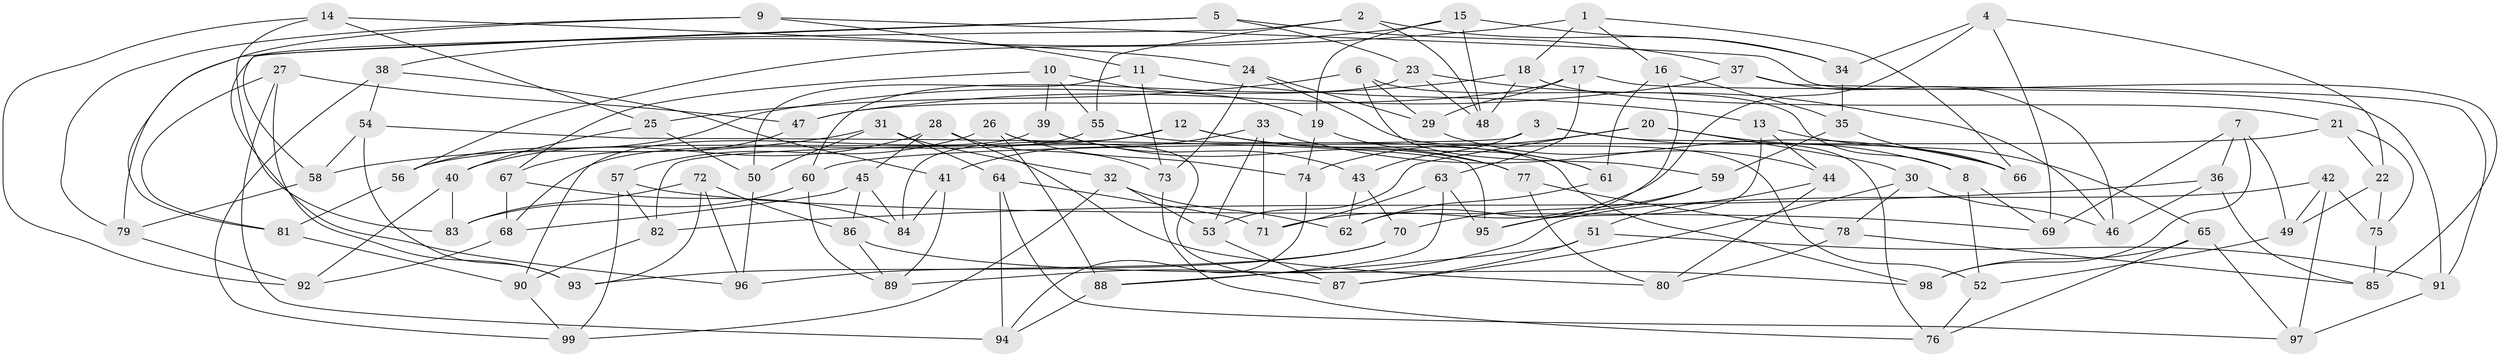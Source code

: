 // Generated by graph-tools (version 1.1) at 2025/50/03/09/25 03:50:51]
// undirected, 99 vertices, 198 edges
graph export_dot {
graph [start="1"]
  node [color=gray90,style=filled];
  1;
  2;
  3;
  4;
  5;
  6;
  7;
  8;
  9;
  10;
  11;
  12;
  13;
  14;
  15;
  16;
  17;
  18;
  19;
  20;
  21;
  22;
  23;
  24;
  25;
  26;
  27;
  28;
  29;
  30;
  31;
  32;
  33;
  34;
  35;
  36;
  37;
  38;
  39;
  40;
  41;
  42;
  43;
  44;
  45;
  46;
  47;
  48;
  49;
  50;
  51;
  52;
  53;
  54;
  55;
  56;
  57;
  58;
  59;
  60;
  61;
  62;
  63;
  64;
  65;
  66;
  67;
  68;
  69;
  70;
  71;
  72;
  73;
  74;
  75;
  76;
  77;
  78;
  79;
  80;
  81;
  82;
  83;
  84;
  85;
  86;
  87;
  88;
  89;
  90;
  91;
  92;
  93;
  94;
  95;
  96;
  97;
  98;
  99;
  1 -- 56;
  1 -- 16;
  1 -- 18;
  1 -- 66;
  2 -- 96;
  2 -- 34;
  2 -- 48;
  2 -- 55;
  3 -- 82;
  3 -- 76;
  3 -- 8;
  3 -- 43;
  4 -- 69;
  4 -- 71;
  4 -- 22;
  4 -- 34;
  5 -- 23;
  5 -- 37;
  5 -- 58;
  5 -- 79;
  6 -- 29;
  6 -- 59;
  6 -- 25;
  6 -- 8;
  7 -- 69;
  7 -- 36;
  7 -- 49;
  7 -- 98;
  8 -- 52;
  8 -- 69;
  9 -- 81;
  9 -- 11;
  9 -- 85;
  9 -- 79;
  10 -- 67;
  10 -- 55;
  10 -- 19;
  10 -- 39;
  11 -- 73;
  11 -- 13;
  11 -- 50;
  12 -- 56;
  12 -- 61;
  12 -- 84;
  12 -- 77;
  13 -- 95;
  13 -- 44;
  13 -- 65;
  14 -- 25;
  14 -- 24;
  14 -- 92;
  14 -- 83;
  15 -- 48;
  15 -- 19;
  15 -- 34;
  15 -- 38;
  16 -- 62;
  16 -- 35;
  16 -- 61;
  17 -- 63;
  17 -- 29;
  17 -- 47;
  17 -- 91;
  18 -- 48;
  18 -- 21;
  18 -- 56;
  19 -- 74;
  19 -- 61;
  20 -- 66;
  20 -- 30;
  20 -- 53;
  20 -- 74;
  21 -- 60;
  21 -- 22;
  21 -- 75;
  22 -- 75;
  22 -- 49;
  23 -- 48;
  23 -- 46;
  23 -- 60;
  24 -- 29;
  24 -- 52;
  24 -- 73;
  25 -- 40;
  25 -- 50;
  26 -- 57;
  26 -- 74;
  26 -- 88;
  26 -- 87;
  27 -- 47;
  27 -- 81;
  27 -- 94;
  27 -- 93;
  28 -- 40;
  28 -- 73;
  28 -- 45;
  28 -- 80;
  29 -- 44;
  30 -- 87;
  30 -- 78;
  30 -- 46;
  31 -- 64;
  31 -- 50;
  31 -- 58;
  31 -- 32;
  32 -- 62;
  32 -- 99;
  32 -- 53;
  33 -- 71;
  33 -- 41;
  33 -- 66;
  33 -- 53;
  34 -- 35;
  35 -- 66;
  35 -- 59;
  36 -- 82;
  36 -- 46;
  36 -- 85;
  37 -- 91;
  37 -- 46;
  37 -- 47;
  38 -- 54;
  38 -- 41;
  38 -- 99;
  39 -- 43;
  39 -- 77;
  39 -- 90;
  40 -- 92;
  40 -- 83;
  41 -- 89;
  41 -- 84;
  42 -- 89;
  42 -- 97;
  42 -- 49;
  42 -- 75;
  43 -- 62;
  43 -- 70;
  44 -- 80;
  44 -- 51;
  45 -- 86;
  45 -- 84;
  45 -- 68;
  47 -- 67;
  49 -- 52;
  50 -- 96;
  51 -- 91;
  51 -- 87;
  51 -- 88;
  52 -- 76;
  53 -- 87;
  54 -- 93;
  54 -- 95;
  54 -- 58;
  55 -- 68;
  55 -- 98;
  56 -- 81;
  57 -- 69;
  57 -- 99;
  57 -- 82;
  58 -- 79;
  59 -- 95;
  59 -- 70;
  60 -- 89;
  60 -- 83;
  61 -- 62;
  63 -- 71;
  63 -- 95;
  63 -- 88;
  64 -- 97;
  64 -- 71;
  64 -- 94;
  65 -- 97;
  65 -- 98;
  65 -- 76;
  67 -- 84;
  67 -- 68;
  68 -- 92;
  70 -- 96;
  70 -- 93;
  72 -- 96;
  72 -- 93;
  72 -- 86;
  72 -- 83;
  73 -- 76;
  74 -- 94;
  75 -- 85;
  77 -- 78;
  77 -- 80;
  78 -- 85;
  78 -- 80;
  79 -- 92;
  81 -- 90;
  82 -- 90;
  86 -- 89;
  86 -- 98;
  88 -- 94;
  90 -- 99;
  91 -- 97;
}
